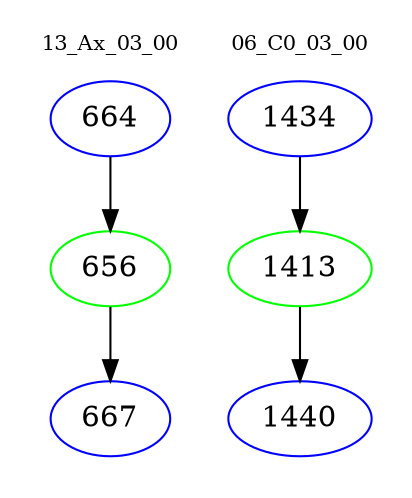 digraph{
subgraph cluster_0 {
color = white
label = "13_Ax_03_00";
fontsize=10;
T0_664 [label="664", color="blue"]
T0_664 -> T0_656 [color="black"]
T0_656 [label="656", color="green"]
T0_656 -> T0_667 [color="black"]
T0_667 [label="667", color="blue"]
}
subgraph cluster_1 {
color = white
label = "06_C0_03_00";
fontsize=10;
T1_1434 [label="1434", color="blue"]
T1_1434 -> T1_1413 [color="black"]
T1_1413 [label="1413", color="green"]
T1_1413 -> T1_1440 [color="black"]
T1_1440 [label="1440", color="blue"]
}
}
